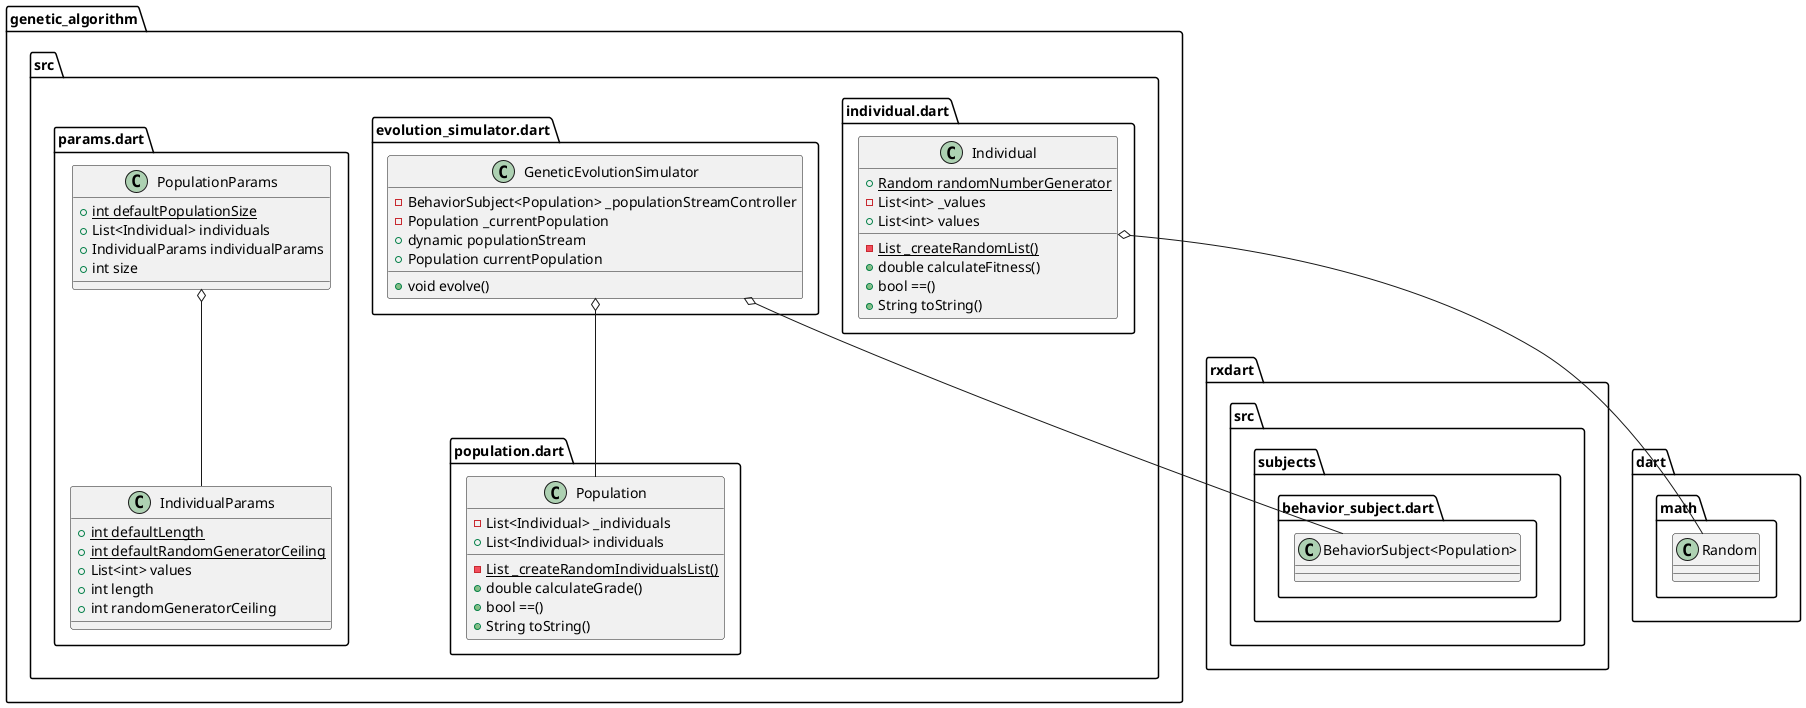 @startuml genetic_algorithm
set namespaceSeparator ::

class "genetic_algorithm::src::evolution_simulator.dart::GeneticEvolutionSimulator" {
  -BehaviorSubject<Population> _populationStreamController
  -Population _currentPopulation
  +dynamic populationStream
  +Population currentPopulation
  +void evolve()
}

"genetic_algorithm::src::evolution_simulator.dart::GeneticEvolutionSimulator" o-- "rxdart::src::subjects::behavior_subject.dart::BehaviorSubject<Population>"
"genetic_algorithm::src::evolution_simulator.dart::GeneticEvolutionSimulator" o-- "genetic_algorithm::src::population.dart::Population"

class "genetic_algorithm::src::individual.dart::Individual" {
  {static} +Random randomNumberGenerator
  -List<int> _values
  +List<int> values
  {static} -List _createRandomList()
  +double calculateFitness()
  +bool ==()
  +String toString()
}

"genetic_algorithm::src::individual.dart::Individual" o-- "dart::math::Random"

class "genetic_algorithm::src::params.dart::IndividualParams" {
  {static} +int defaultLength
  {static} +int defaultRandomGeneratorCeiling
  +List<int> values
  +int length
  +int randomGeneratorCeiling
}

class "genetic_algorithm::src::params.dart::PopulationParams" {
  {static} +int defaultPopulationSize
  +List<Individual> individuals
  +IndividualParams individualParams
  +int size
}

"genetic_algorithm::src::params.dart::PopulationParams" o-- "genetic_algorithm::src::params.dart::IndividualParams"

class "genetic_algorithm::src::population.dart::Population" {
  -List<Individual> _individuals
  +List<Individual> individuals
  {static} -List _createRandomIndividualsList()
  +double calculateGrade()
  +bool ==()
  +String toString()
}


@enduml